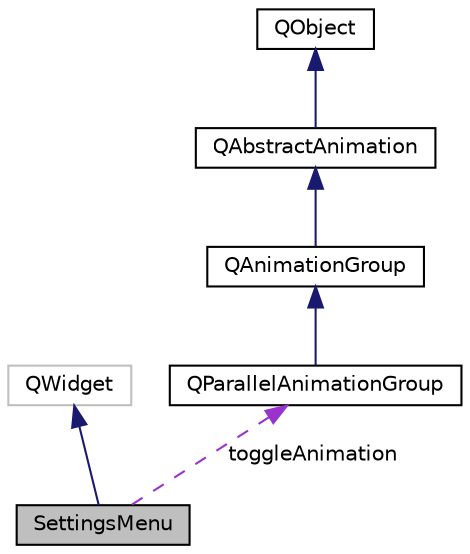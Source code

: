 digraph "SettingsMenu"
{
 // LATEX_PDF_SIZE
  edge [fontname="Helvetica",fontsize="10",labelfontname="Helvetica",labelfontsize="10"];
  node [fontname="Helvetica",fontsize="10",shape=record];
  Node1 [label="SettingsMenu",height=0.2,width=0.4,color="black", fillcolor="grey75", style="filled", fontcolor="black",tooltip="Settings menu that dynamically expands and contracts."];
  Node2 -> Node1 [dir="back",color="midnightblue",fontsize="10",style="solid",fontname="Helvetica"];
  Node2 [label="QWidget",height=0.2,width=0.4,color="grey75", fillcolor="white", style="filled",tooltip=" "];
  Node3 -> Node1 [dir="back",color="darkorchid3",fontsize="10",style="dashed",label=" toggleAnimation" ,fontname="Helvetica"];
  Node3 [label="QParallelAnimationGroup",height=0.2,width=0.4,color="black", fillcolor="white", style="filled",URL="/home/rhys/scripts/CircuitTester/docs/tagfiles/qtcore.tags$qparallelanimationgroup.html",tooltip=" "];
  Node4 -> Node3 [dir="back",color="midnightblue",fontsize="10",style="solid",fontname="Helvetica"];
  Node4 [label="QAnimationGroup",height=0.2,width=0.4,color="black", fillcolor="white", style="filled",URL="/home/rhys/scripts/CircuitTester/docs/tagfiles/qtcore.tags$qanimationgroup.html",tooltip=" "];
  Node5 -> Node4 [dir="back",color="midnightblue",fontsize="10",style="solid",fontname="Helvetica"];
  Node5 [label="QAbstractAnimation",height=0.2,width=0.4,color="black", fillcolor="white", style="filled",URL="/home/rhys/scripts/CircuitTester/docs/tagfiles/qtcore.tags$qabstractanimation.html",tooltip=" "];
  Node6 -> Node5 [dir="back",color="midnightblue",fontsize="10",style="solid",fontname="Helvetica"];
  Node6 [label="QObject",height=0.2,width=0.4,color="black", fillcolor="white", style="filled",URL="/home/rhys/scripts/CircuitTester/docs/tagfiles/qtcore.tags$qobject.html",tooltip=" "];
}

